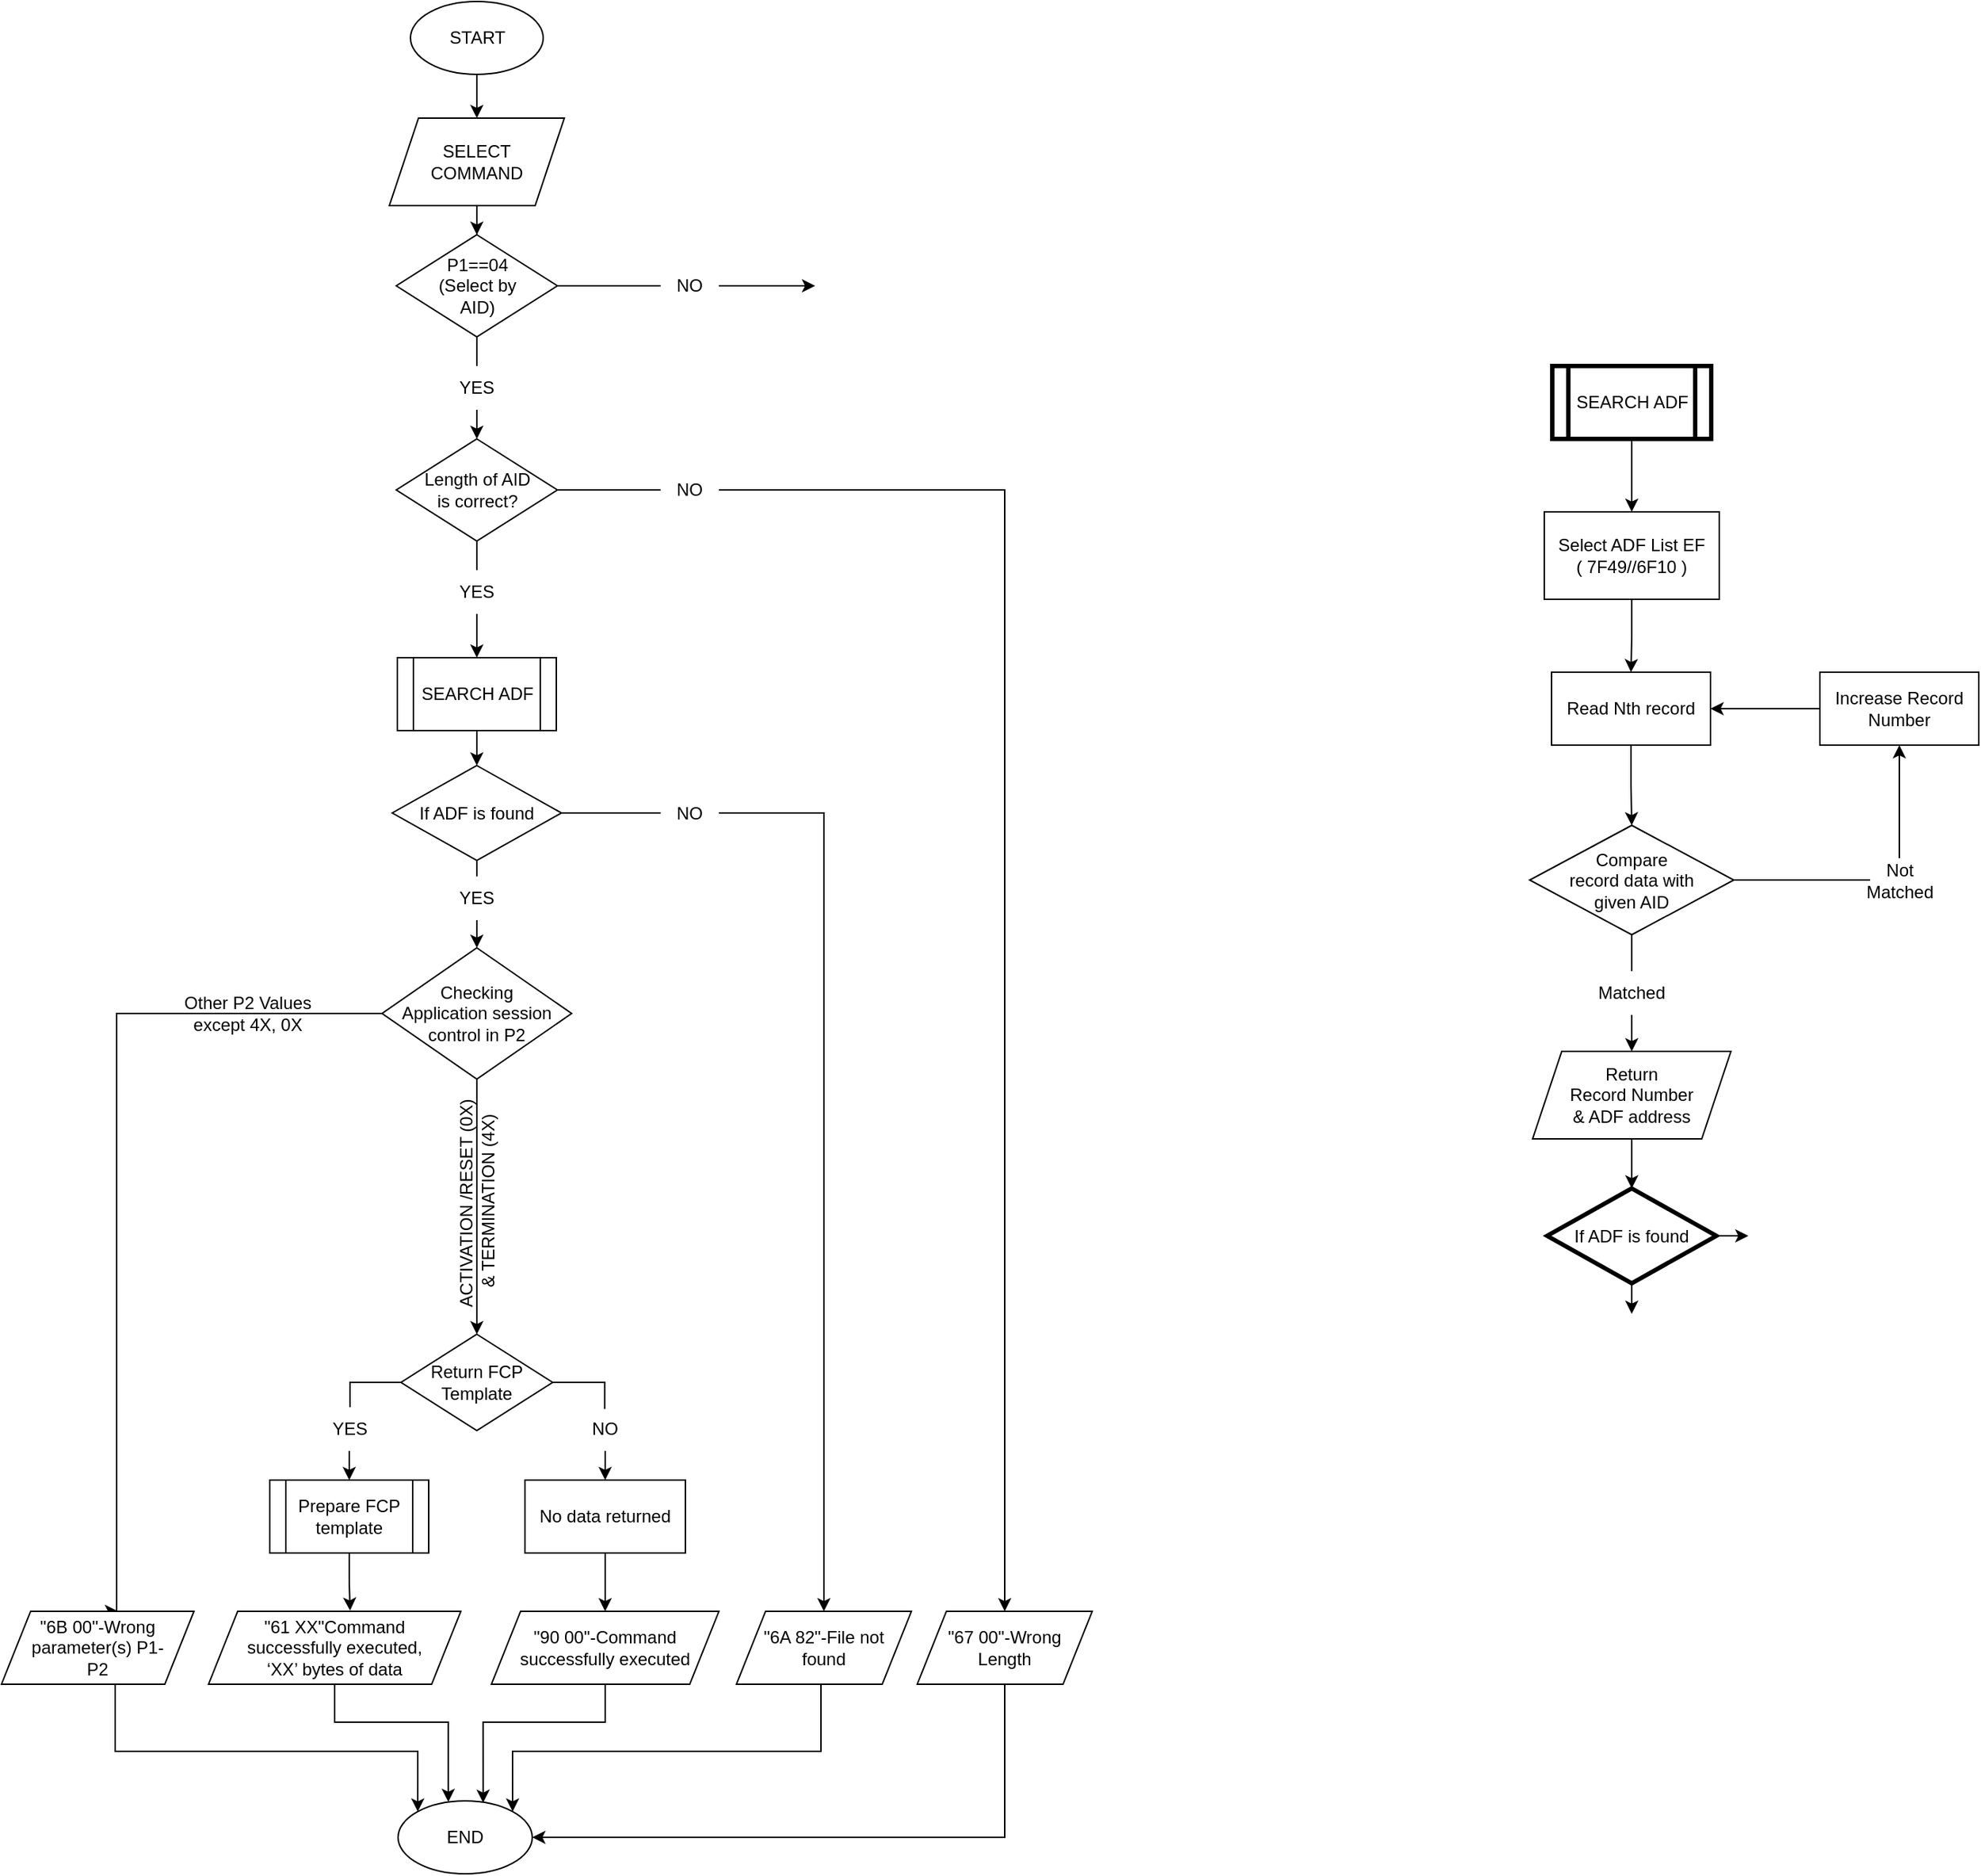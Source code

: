 <mxfile version="19.0.3" type="device"><diagram id="nEgp0w2Ic0SSfnAK01WF" name="Page-1"><mxGraphModel dx="1447" dy="922" grid="1" gridSize="10" guides="1" tooltips="1" connect="1" arrows="1" fold="1" page="1" pageScale="1" pageWidth="827" pageHeight="1169" math="0" shadow="0"><root><mxCell id="0"/><mxCell id="1" parent="0"/><mxCell id="VT4kuoqn8l7ak7kv-BWJ-1" style="edgeStyle=orthogonalEdgeStyle;rounded=0;orthogonalLoop=1;jettySize=auto;html=1;entryX=0.5;entryY=0;entryDx=0;entryDy=0;" parent="1" source="VT4kuoqn8l7ak7kv-BWJ-2" target="VT4kuoqn8l7ak7kv-BWJ-4" edge="1"><mxGeometry relative="1" as="geometry"/></mxCell><mxCell id="VT4kuoqn8l7ak7kv-BWJ-2" value="START" style="ellipse;whiteSpace=wrap;html=1;" parent="1" vertex="1"><mxGeometry x="382.5" y="20" width="91" height="50" as="geometry"/></mxCell><mxCell id="VT4kuoqn8l7ak7kv-BWJ-62" style="edgeStyle=orthogonalEdgeStyle;rounded=0;orthogonalLoop=1;jettySize=auto;html=1;entryX=0.5;entryY=0;entryDx=0;entryDy=0;fontFamily=Helvetica;fontSize=12;fontColor=#000000;" parent="1" source="VT4kuoqn8l7ak7kv-BWJ-4" target="VT4kuoqn8l7ak7kv-BWJ-12" edge="1"><mxGeometry relative="1" as="geometry"/></mxCell><mxCell id="VT4kuoqn8l7ak7kv-BWJ-4" value="SELECT COMMAND" style="shape=parallelogram;perimeter=parallelogramPerimeter;whiteSpace=wrap;html=1;fixedSize=1;spacing=7;" parent="1" vertex="1"><mxGeometry x="368" y="100" width="120" height="60" as="geometry"/></mxCell><mxCell id="VT4kuoqn8l7ak7kv-BWJ-52" style="edgeStyle=orthogonalEdgeStyle;rounded=0;orthogonalLoop=1;jettySize=auto;html=1;exitX=0.5;exitY=1;exitDx=0;exitDy=0;entryX=0;entryY=0.5;entryDx=0;entryDy=0;fontFamily=Helvetica;fontSize=12;fontColor=#000000;" parent="1" source="VT4kuoqn8l7ak7kv-BWJ-9" target="VT4kuoqn8l7ak7kv-BWJ-53" edge="1"><mxGeometry relative="1" as="geometry"><Array as="points"><mxPoint x="428" y="854"/><mxPoint x="428" y="854"/></Array></mxGeometry></mxCell><mxCell id="VT4kuoqn8l7ak7kv-BWJ-55" style="edgeStyle=orthogonalEdgeStyle;rounded=0;orthogonalLoop=1;jettySize=auto;html=1;fontFamily=Helvetica;fontSize=12;fontColor=#000000;" parent="1" source="VT4kuoqn8l7ak7kv-BWJ-9" edge="1"><mxGeometry relative="1" as="geometry"><mxPoint x="182" y="1124" as="targetPoint"/><Array as="points"><mxPoint x="181" y="714"/></Array></mxGeometry></mxCell><mxCell id="VT4kuoqn8l7ak7kv-BWJ-9" value="Checking Application session control in P2" style="rhombus;whiteSpace=wrap;html=1;fontFamily=Helvetica;fontSize=12;labelBackgroundColor=none;fontColor=default;spacing=12;" parent="1" vertex="1"><mxGeometry x="363" y="669" width="130" height="90" as="geometry"/></mxCell><mxCell id="VT4kuoqn8l7ak7kv-BWJ-10" style="edgeStyle=orthogonalEdgeStyle;rounded=0;orthogonalLoop=1;jettySize=auto;html=1;startArrow=none;" parent="1" source="VT4kuoqn8l7ak7kv-BWJ-13" edge="1"><mxGeometry relative="1" as="geometry"><mxPoint x="660" y="215" as="targetPoint"/><Array as="points"><mxPoint x="644" y="215"/></Array></mxGeometry></mxCell><mxCell id="VT4kuoqn8l7ak7kv-BWJ-60" style="edgeStyle=orthogonalEdgeStyle;rounded=0;orthogonalLoop=1;jettySize=auto;html=1;fontFamily=Helvetica;fontSize=12;fontColor=#000000;startArrow=none;exitX=0.5;exitY=1;exitDx=0;exitDy=0;" parent="1" source="VT4kuoqn8l7ak7kv-BWJ-15" edge="1"><mxGeometry relative="1" as="geometry"><Array as="points"/><mxPoint x="428" y="320" as="targetPoint"/></mxGeometry></mxCell><mxCell id="VT4kuoqn8l7ak7kv-BWJ-12" value="P1==04&lt;br&gt;(Select by&lt;br&gt;AID)" style="rhombus;whiteSpace=wrap;html=1;" parent="1" vertex="1"><mxGeometry x="372.75" y="180" width="110.5" height="70" as="geometry"/></mxCell><mxCell id="VT4kuoqn8l7ak7kv-BWJ-13" value="NO" style="text;html=1;strokeColor=none;fillColor=none;align=center;verticalAlign=middle;whiteSpace=wrap;rounded=0;" parent="1" vertex="1"><mxGeometry x="554" y="200" width="40" height="30" as="geometry"/></mxCell><mxCell id="VT4kuoqn8l7ak7kv-BWJ-14" value="" style="edgeStyle=orthogonalEdgeStyle;rounded=0;orthogonalLoop=1;jettySize=auto;html=1;endArrow=none;exitX=1;exitY=0.5;exitDx=0;exitDy=0;" parent="1" source="VT4kuoqn8l7ak7kv-BWJ-12" target="VT4kuoqn8l7ak7kv-BWJ-13" edge="1"><mxGeometry relative="1" as="geometry"><mxPoint x="643" y="175" as="targetPoint"/><mxPoint x="495" y="160" as="sourcePoint"/><Array as="points"/></mxGeometry></mxCell><mxCell id="ElChQd2Q-QQv71VS7G4M-9" style="edgeStyle=orthogonalEdgeStyle;rounded=0;orthogonalLoop=1;jettySize=auto;html=1;exitX=0.5;exitY=1;exitDx=0;exitDy=0;entryX=0.5;entryY=0;entryDx=0;entryDy=0;fontFamily=Helvetica;fontSize=12;fontColor=default;startArrow=none;" parent="1" source="ElChQd2Q-QQv71VS7G4M-18" target="VT4kuoqn8l7ak7kv-BWJ-34" edge="1"><mxGeometry relative="1" as="geometry"><mxPoint x="516" y="1034" as="sourcePoint"/></mxGeometry></mxCell><mxCell id="VT4kuoqn8l7ak7kv-BWJ-27" value="Return FCP Template" style="rhombus;whiteSpace=wrap;html=1;rounded=0;" parent="1" vertex="1"><mxGeometry x="376" y="934" width="104" height="66" as="geometry"/></mxCell><mxCell id="VT4kuoqn8l7ak7kv-BWJ-33" style="edgeStyle=orthogonalEdgeStyle;rounded=0;orthogonalLoop=1;jettySize=auto;html=1;entryX=0.5;entryY=0;entryDx=0;entryDy=0;" parent="1" source="VT4kuoqn8l7ak7kv-BWJ-34" target="VT4kuoqn8l7ak7kv-BWJ-36" edge="1"><mxGeometry relative="1" as="geometry"><mxPoint x="498" y="1179" as="targetPoint"/><Array as="points"/></mxGeometry></mxCell><mxCell id="VT4kuoqn8l7ak7kv-BWJ-34" value="No data returned" style="rounded=0;whiteSpace=wrap;html=1;" parent="1" vertex="1"><mxGeometry x="461" y="1034" width="110" height="50" as="geometry"/></mxCell><mxCell id="VT4kuoqn8l7ak7kv-BWJ-35" style="edgeStyle=orthogonalEdgeStyle;rounded=0;orthogonalLoop=1;jettySize=auto;html=1;entryX=0.634;entryY=0.026;entryDx=0;entryDy=0;entryPerimeter=0;" parent="1" source="VT4kuoqn8l7ak7kv-BWJ-36" target="VT4kuoqn8l7ak7kv-BWJ-40" edge="1"><mxGeometry relative="1" as="geometry"><Array as="points"><mxPoint x="516" y="1200"/><mxPoint x="432" y="1200"/></Array></mxGeometry></mxCell><mxCell id="VT4kuoqn8l7ak7kv-BWJ-36" value="&quot;90 00&quot;-&lt;span style=&quot;font-size: 12px; text-align: left;&quot;&gt;Command successfully executed&lt;/span&gt;" style="shape=parallelogram;perimeter=parallelogramPerimeter;whiteSpace=wrap;html=1;fixedSize=1;spacing=7;fontFamily=Helvetica;fontSize=12;labelBackgroundColor=none;fontColor=#000000;" parent="1" vertex="1"><mxGeometry x="438" y="1124" width="156" height="50" as="geometry"/></mxCell><mxCell id="VT4kuoqn8l7ak7kv-BWJ-38" style="edgeStyle=orthogonalEdgeStyle;rounded=0;orthogonalLoop=1;jettySize=auto;html=1;entryX=0.374;entryY=0.014;entryDx=0;entryDy=0;entryPerimeter=0;" parent="1" source="VT4kuoqn8l7ak7kv-BWJ-39" target="VT4kuoqn8l7ak7kv-BWJ-40" edge="1"><mxGeometry relative="1" as="geometry"><Array as="points"><mxPoint x="330" y="1200"/><mxPoint x="408" y="1200"/></Array></mxGeometry></mxCell><mxCell id="VT4kuoqn8l7ak7kv-BWJ-39" value="&quot;61 XX&quot;&lt;span style=&quot;font-size: 12px; text-align: left;&quot;&gt;Command successfully executed, ‘XX’ bytes of data&lt;/span&gt;" style="shape=parallelogram;perimeter=parallelogramPerimeter;whiteSpace=wrap;html=1;fixedSize=1;spacing=23;fontFamily=Helvetica;fontSize=12;labelBackgroundColor=none;fontColor=#000000;" parent="1" vertex="1"><mxGeometry x="244" y="1124" width="173" height="50" as="geometry"/></mxCell><mxCell id="VT4kuoqn8l7ak7kv-BWJ-40" value="END" style="ellipse;whiteSpace=wrap;html=1;" parent="1" vertex="1"><mxGeometry x="374" y="1254" width="92" height="50" as="geometry"/></mxCell><mxCell id="VT4kuoqn8l7ak7kv-BWJ-43" style="edgeStyle=orthogonalEdgeStyle;rounded=0;orthogonalLoop=1;jettySize=auto;html=1;exitX=1;exitY=0.5;exitDx=0;exitDy=0;startArrow=none;" parent="1" source="VT4kuoqn8l7ak7kv-BWJ-48" target="VT4kuoqn8l7ak7kv-BWJ-47" edge="1"><mxGeometry relative="1" as="geometry"><mxPoint x="804" y="562" as="targetPoint"/></mxGeometry></mxCell><mxCell id="ElChQd2Q-QQv71VS7G4M-1" style="edgeStyle=orthogonalEdgeStyle;rounded=0;orthogonalLoop=1;jettySize=auto;html=1;exitX=0.5;exitY=1;exitDx=0;exitDy=0;startArrow=none;entryX=0.5;entryY=0;entryDx=0;entryDy=0;" parent="1" source="VT4kuoqn8l7ak7kv-BWJ-51" target="VT4kuoqn8l7ak7kv-BWJ-9" edge="1"><mxGeometry relative="1" as="geometry"><mxPoint x="428" y="674" as="targetPoint"/><Array as="points"/></mxGeometry></mxCell><mxCell id="VT4kuoqn8l7ak7kv-BWJ-45" value="If ADF is found" style="rhombus;whiteSpace=wrap;html=1;" parent="1" vertex="1"><mxGeometry x="370" y="544" width="116" height="65" as="geometry"/></mxCell><mxCell id="VT4kuoqn8l7ak7kv-BWJ-46" style="edgeStyle=orthogonalEdgeStyle;rounded=0;orthogonalLoop=1;jettySize=auto;html=1;entryX=1;entryY=0;entryDx=0;entryDy=0;" parent="1" source="VT4kuoqn8l7ak7kv-BWJ-47" target="VT4kuoqn8l7ak7kv-BWJ-40" edge="1"><mxGeometry relative="1" as="geometry"><mxPoint x="645.0" y="1334" as="targetPoint"/><Array as="points"><mxPoint x="664" y="1220"/><mxPoint x="453" y="1220"/></Array></mxGeometry></mxCell><mxCell id="VT4kuoqn8l7ak7kv-BWJ-47" value="&quot;6A 82&quot;-&lt;span style=&quot;font-size: 12px; text-align: left;&quot;&gt;File not found&lt;/span&gt;" style="shape=parallelogram;perimeter=parallelogramPerimeter;whiteSpace=wrap;html=1;fixedSize=1;spacing=7;fontFamily=Helvetica;fontSize=12;labelBackgroundColor=none;fontColor=#000000;" parent="1" vertex="1"><mxGeometry x="606" y="1124" width="120" height="50" as="geometry"/></mxCell><mxCell id="VT4kuoqn8l7ak7kv-BWJ-48" value="NO" style="text;html=1;strokeColor=none;fillColor=none;align=center;verticalAlign=middle;whiteSpace=wrap;rounded=0;" parent="1" vertex="1"><mxGeometry x="554" y="561.5" width="40" height="30" as="geometry"/></mxCell><mxCell id="VT4kuoqn8l7ak7kv-BWJ-49" value="" style="edgeStyle=orthogonalEdgeStyle;rounded=0;orthogonalLoop=1;jettySize=auto;html=1;exitX=1;exitY=0.5;exitDx=0;exitDy=0;endArrow=none;entryX=0;entryY=0.5;entryDx=0;entryDy=0;" parent="1" source="VT4kuoqn8l7ak7kv-BWJ-45" target="VT4kuoqn8l7ak7kv-BWJ-48" edge="1"><mxGeometry relative="1" as="geometry"><mxPoint x="506" y="574" as="targetPoint"/><mxPoint x="722" y="561.5" as="sourcePoint"/></mxGeometry></mxCell><mxCell id="VT4kuoqn8l7ak7kv-BWJ-53" value="ACTIVATION /RESET (0X)&lt;br&gt;&amp;nbsp;&amp;amp; TERMINATION (4X)" style="text;html=1;strokeColor=none;fillColor=none;align=center;verticalAlign=middle;whiteSpace=wrap;rounded=0;labelBackgroundColor=none;fontFamily=Helvetica;fontSize=12;fontColor=#000000;spacing=18;spacingLeft=0;spacingBottom=0;spacingTop=0;rotation=270;" parent="1" vertex="1"><mxGeometry x="338" y="834" width="180" height="20" as="geometry"/></mxCell><mxCell id="VT4kuoqn8l7ak7kv-BWJ-58" style="edgeStyle=orthogonalEdgeStyle;rounded=0;orthogonalLoop=1;jettySize=auto;html=1;entryX=0;entryY=0;entryDx=0;entryDy=0;fontFamily=Helvetica;fontSize=12;fontColor=#000000;" parent="1" source="VT4kuoqn8l7ak7kv-BWJ-56" target="VT4kuoqn8l7ak7kv-BWJ-40" edge="1"><mxGeometry relative="1" as="geometry"><Array as="points"><mxPoint x="180" y="1220"/><mxPoint x="387" y="1220"/></Array></mxGeometry></mxCell><mxCell id="VT4kuoqn8l7ak7kv-BWJ-56" value="&quot;6B 00&quot;-&lt;span style=&quot;font-size: 12px; text-align: left;&quot;&gt;Wrong parameter(s) P1-P2&lt;/span&gt;" style="shape=parallelogram;perimeter=parallelogramPerimeter;whiteSpace=wrap;html=1;fixedSize=1;spacing=16;fontFamily=Helvetica;fontSize=12;labelBackgroundColor=none;fontColor=#000000;" parent="1" vertex="1"><mxGeometry x="102" y="1124" width="132" height="50" as="geometry"/></mxCell><mxCell id="VT4kuoqn8l7ak7kv-BWJ-15" value="YES" style="text;html=1;strokeColor=none;fillColor=none;align=center;verticalAlign=middle;whiteSpace=wrap;rounded=0;" parent="1" vertex="1"><mxGeometry x="408" y="270" width="40" height="30" as="geometry"/></mxCell><mxCell id="VT4kuoqn8l7ak7kv-BWJ-61" value="" style="edgeStyle=orthogonalEdgeStyle;rounded=0;orthogonalLoop=1;jettySize=auto;html=1;entryX=0.5;entryY=0;entryDx=0;entryDy=0;fontFamily=Helvetica;fontSize=12;fontColor=#000000;endArrow=none;exitX=0.5;exitY=1;exitDx=0;exitDy=0;" parent="1" source="VT4kuoqn8l7ak7kv-BWJ-12" target="VT4kuoqn8l7ak7kv-BWJ-15" edge="1"><mxGeometry relative="1" as="geometry"><mxPoint x="427" y="190" as="sourcePoint"/><mxPoint x="427" y="210" as="targetPoint"/><Array as="points"/></mxGeometry></mxCell><mxCell id="VT4kuoqn8l7ak7kv-BWJ-51" value="YES" style="text;html=1;strokeColor=none;fillColor=none;align=center;verticalAlign=middle;whiteSpace=wrap;rounded=0;" parent="1" vertex="1"><mxGeometry x="408" y="620" width="40" height="30" as="geometry"/></mxCell><mxCell id="ElChQd2Q-QQv71VS7G4M-2" value="" style="edgeStyle=orthogonalEdgeStyle;rounded=0;orthogonalLoop=1;jettySize=auto;html=1;exitX=0.5;exitY=1;exitDx=0;exitDy=0;endArrow=none;entryX=0.5;entryY=0;entryDx=0;entryDy=0;" parent="1" source="VT4kuoqn8l7ak7kv-BWJ-45" target="VT4kuoqn8l7ak7kv-BWJ-51" edge="1"><mxGeometry relative="1" as="geometry"><mxPoint x="428" y="609.0" as="sourcePoint"/><mxPoint x="428" y="664" as="targetPoint"/><Array as="points"><mxPoint x="428" y="614"/><mxPoint x="428" y="614"/></Array></mxGeometry></mxCell><mxCell id="ElChQd2Q-QQv71VS7G4M-7" value="Other P2 Values except 4X, 0X" style="text;html=1;strokeColor=none;fillColor=none;align=center;verticalAlign=middle;whiteSpace=wrap;rounded=0;labelBackgroundColor=none;fontFamily=Helvetica;fontSize=12;fontColor=#000000;spacing=30;spacingLeft=0;spacingBottom=0;spacingTop=0;rotation=0;" parent="1" vertex="1"><mxGeometry x="180.5" y="704" width="180" height="20" as="geometry"/></mxCell><mxCell id="ElChQd2Q-QQv71VS7G4M-10" value="" style="edgeStyle=orthogonalEdgeStyle;rounded=0;orthogonalLoop=1;jettySize=auto;html=1;exitX=1;exitY=0.5;exitDx=0;exitDy=0;entryX=0.492;entryY=0.041;entryDx=0;entryDy=0;fontFamily=Helvetica;fontSize=12;fontColor=default;endArrow=none;entryPerimeter=0;" parent="1" source="VT4kuoqn8l7ak7kv-BWJ-27" target="ElChQd2Q-QQv71VS7G4M-18" edge="1"><mxGeometry relative="1" as="geometry"><mxPoint x="478" y="964" as="sourcePoint"/><mxPoint x="503" y="1004" as="targetPoint"/><Array as="points"><mxPoint x="516" y="967"/></Array></mxGeometry></mxCell><mxCell id="ElChQd2Q-QQv71VS7G4M-15" style="edgeStyle=orthogonalEdgeStyle;rounded=0;orthogonalLoop=1;jettySize=auto;html=1;entryX=0.5;entryY=0;entryDx=0;entryDy=0;fontFamily=Helvetica;fontSize=12;fontColor=default;exitX=0.5;exitY=1;exitDx=0;exitDy=0;" parent="1" source="ElChQd2Q-QQv71VS7G4M-19" target="ElChQd2Q-QQv71VS7G4M-14" edge="1"><mxGeometry relative="1" as="geometry"><mxPoint x="340.5" y="1034" as="sourcePoint"/></mxGeometry></mxCell><mxCell id="ElChQd2Q-QQv71VS7G4M-12" value="" style="edgeStyle=orthogonalEdgeStyle;rounded=0;orthogonalLoop=1;jettySize=auto;html=1;fontFamily=Helvetica;fontSize=12;fontColor=default;endArrow=none;entryX=0.509;entryY=0.001;entryDx=0;entryDy=0;entryPerimeter=0;exitX=0;exitY=0.5;exitDx=0;exitDy=0;" parent="1" source="VT4kuoqn8l7ak7kv-BWJ-27" target="ElChQd2Q-QQv71VS7G4M-19" edge="1"><mxGeometry relative="1" as="geometry"><mxPoint x="378" y="964.0" as="sourcePoint"/><mxPoint x="340.5" y="1004" as="targetPoint"/><Array as="points"><mxPoint x="341" y="967"/><mxPoint x="341" y="984"/></Array></mxGeometry></mxCell><mxCell id="ElChQd2Q-QQv71VS7G4M-17" style="edgeStyle=orthogonalEdgeStyle;rounded=0;orthogonalLoop=1;jettySize=auto;html=1;entryX=0.561;entryY=-0.009;entryDx=0;entryDy=0;entryPerimeter=0;fontFamily=Helvetica;fontSize=12;fontColor=default;" parent="1" source="ElChQd2Q-QQv71VS7G4M-14" target="VT4kuoqn8l7ak7kv-BWJ-39" edge="1"><mxGeometry relative="1" as="geometry"/></mxCell><mxCell id="ElChQd2Q-QQv71VS7G4M-14" value="&lt;span style=&quot;&quot;&gt;Prepare FCP template&lt;/span&gt;" style="shape=process;whiteSpace=wrap;html=1;backgroundOutline=1;labelBackgroundColor=none;fontFamily=Helvetica;fontSize=12;fontColor=default;" parent="1" vertex="1"><mxGeometry x="286" y="1034" width="109" height="50" as="geometry"/></mxCell><mxCell id="ElChQd2Q-QQv71VS7G4M-18" value="NO" style="text;html=1;strokeColor=none;fillColor=none;align=center;verticalAlign=middle;whiteSpace=wrap;rounded=0;" parent="1" vertex="1"><mxGeometry x="496" y="984" width="40" height="30" as="geometry"/></mxCell><mxCell id="ElChQd2Q-QQv71VS7G4M-19" value="YES" style="text;html=1;strokeColor=none;fillColor=none;align=center;verticalAlign=middle;whiteSpace=wrap;rounded=0;" parent="1" vertex="1"><mxGeometry x="320.5" y="984" width="40" height="30" as="geometry"/></mxCell><mxCell id="ElChQd2Q-QQv71VS7G4M-24" style="edgeStyle=orthogonalEdgeStyle;rounded=0;orthogonalLoop=1;jettySize=auto;html=1;entryX=0.5;entryY=0;entryDx=0;entryDy=0;fontFamily=Helvetica;fontSize=12;fontColor=default;" parent="1" source="ElChQd2Q-QQv71VS7G4M-23" target="VT4kuoqn8l7ak7kv-BWJ-45" edge="1"><mxGeometry relative="1" as="geometry"/></mxCell><mxCell id="ElChQd2Q-QQv71VS7G4M-23" value="SEARCH ADF" style="shape=process;whiteSpace=wrap;html=1;backgroundOutline=1;labelBackgroundColor=none;fontFamily=Helvetica;fontSize=12;fontColor=default;" parent="1" vertex="1"><mxGeometry x="373.5" y="470" width="109" height="50" as="geometry"/></mxCell><mxCell id="FKVt27_JGR-R51I-uRSA-13" style="edgeStyle=orthogonalEdgeStyle;rounded=0;orthogonalLoop=1;jettySize=auto;html=1;exitX=0.5;exitY=1;exitDx=0;exitDy=0;entryX=0.5;entryY=0;entryDx=0;entryDy=0;fontColor=#000000;startArrow=none;" parent="1" source="FKVt27_JGR-R51I-uRSA-9" target="ElChQd2Q-QQv71VS7G4M-23" edge="1"><mxGeometry relative="1" as="geometry"/></mxCell><mxCell id="FKVt27_JGR-R51I-uRSA-16" style="edgeStyle=orthogonalEdgeStyle;rounded=0;orthogonalLoop=1;jettySize=auto;html=1;entryX=0.5;entryY=0;entryDx=0;entryDy=0;fontColor=#000000;startArrow=none;" parent="1" source="FKVt27_JGR-R51I-uRSA-17" target="FKVt27_JGR-R51I-uRSA-15" edge="1"><mxGeometry relative="1" as="geometry"/></mxCell><mxCell id="FKVt27_JGR-R51I-uRSA-7" value="Length of AID&lt;br&gt;is correct?" style="rhombus;whiteSpace=wrap;html=1;" parent="1" vertex="1"><mxGeometry x="372.75" y="320" width="110.5" height="70" as="geometry"/></mxCell><mxCell id="FKVt27_JGR-R51I-uRSA-9" value="YES" style="text;html=1;strokeColor=none;fillColor=none;align=center;verticalAlign=middle;whiteSpace=wrap;rounded=0;" parent="1" vertex="1"><mxGeometry x="408" y="410" width="40" height="30" as="geometry"/></mxCell><mxCell id="FKVt27_JGR-R51I-uRSA-14" value="" style="edgeStyle=orthogonalEdgeStyle;rounded=0;orthogonalLoop=1;jettySize=auto;html=1;exitX=0.5;exitY=1;exitDx=0;exitDy=0;entryX=0.5;entryY=0;entryDx=0;entryDy=0;fontColor=#000000;endArrow=none;" parent="1" source="FKVt27_JGR-R51I-uRSA-7" target="FKVt27_JGR-R51I-uRSA-9" edge="1"><mxGeometry relative="1" as="geometry"><mxPoint x="428.0" y="390.0" as="sourcePoint"/><mxPoint x="428" y="470" as="targetPoint"/></mxGeometry></mxCell><mxCell id="FKVt27_JGR-R51I-uRSA-19" style="edgeStyle=orthogonalEdgeStyle;rounded=0;orthogonalLoop=1;jettySize=auto;html=1;entryX=1;entryY=0.5;entryDx=0;entryDy=0;fontColor=#000000;" parent="1" source="FKVt27_JGR-R51I-uRSA-15" target="VT4kuoqn8l7ak7kv-BWJ-40" edge="1"><mxGeometry relative="1" as="geometry"><Array as="points"><mxPoint x="790" y="1279"/></Array></mxGeometry></mxCell><mxCell id="FKVt27_JGR-R51I-uRSA-15" value="&lt;div style=&quot;&quot;&gt;&lt;span style=&quot;background-color: initial;&quot;&gt;&quot;67 00&quot;-Wrong Length&lt;/span&gt;&lt;/div&gt;" style="shape=parallelogram;perimeter=parallelogramPerimeter;whiteSpace=wrap;html=1;fixedSize=1;spacing=7;fontFamily=Helvetica;fontSize=12;labelBackgroundColor=none;fontColor=#000000;align=center;" parent="1" vertex="1"><mxGeometry x="730" y="1124" width="120" height="50" as="geometry"/></mxCell><mxCell id="FKVt27_JGR-R51I-uRSA-17" value="NO" style="text;html=1;strokeColor=none;fillColor=none;align=center;verticalAlign=middle;whiteSpace=wrap;rounded=0;" parent="1" vertex="1"><mxGeometry x="554" y="340" width="40" height="30" as="geometry"/></mxCell><mxCell id="FKVt27_JGR-R51I-uRSA-18" value="" style="edgeStyle=orthogonalEdgeStyle;rounded=0;orthogonalLoop=1;jettySize=auto;html=1;entryX=0;entryY=0.5;entryDx=0;entryDy=0;fontColor=#000000;endArrow=none;" parent="1" source="FKVt27_JGR-R51I-uRSA-7" target="FKVt27_JGR-R51I-uRSA-17" edge="1"><mxGeometry relative="1" as="geometry"><mxPoint x="483.25" y="355" as="sourcePoint"/><mxPoint x="800.0" y="1124" as="targetPoint"/></mxGeometry></mxCell><mxCell id="FKVt27_JGR-R51I-uRSA-23" style="edgeStyle=orthogonalEdgeStyle;rounded=0;orthogonalLoop=1;jettySize=auto;html=1;entryX=0.5;entryY=0;entryDx=0;entryDy=0;fontColor=#000000;" parent="1" source="FKVt27_JGR-R51I-uRSA-21" target="FKVt27_JGR-R51I-uRSA-22" edge="1"><mxGeometry relative="1" as="geometry"/></mxCell><mxCell id="FKVt27_JGR-R51I-uRSA-21" value="Read Nth record" style="rounded=0;whiteSpace=wrap;html=1;labelBackgroundColor=none;fontColor=#000000;" parent="1" vertex="1"><mxGeometry x="1165" y="480" width="109" height="50" as="geometry"/></mxCell><mxCell id="FKVt27_JGR-R51I-uRSA-24" style="edgeStyle=orthogonalEdgeStyle;rounded=0;orthogonalLoop=1;jettySize=auto;html=1;fontColor=#000000;entryX=0.5;entryY=0;entryDx=0;entryDy=0;startArrow=none;" parent="1" source="FKVt27_JGR-R51I-uRSA-27" target="FKVt27_JGR-R51I-uRSA-39" edge="1"><mxGeometry relative="1" as="geometry"><mxPoint x="1220" y="740" as="targetPoint"/></mxGeometry></mxCell><mxCell id="FKVt27_JGR-R51I-uRSA-35" style="edgeStyle=orthogonalEdgeStyle;rounded=0;orthogonalLoop=1;jettySize=auto;html=1;entryX=0.5;entryY=1;entryDx=0;entryDy=0;fontColor=#000000;startArrow=none;" parent="1" source="FKVt27_JGR-R51I-uRSA-34" target="FKVt27_JGR-R51I-uRSA-33" edge="1"><mxGeometry relative="1" as="geometry"/></mxCell><mxCell id="FKVt27_JGR-R51I-uRSA-22" value="Compare&lt;br&gt;record data with&lt;br&gt;given AID" style="rhombus;whiteSpace=wrap;html=1;labelBackgroundColor=none;fontColor=#000000;spacingBottom=0;" parent="1" vertex="1"><mxGeometry x="1150" y="585" width="140" height="75" as="geometry"/></mxCell><mxCell id="FKVt27_JGR-R51I-uRSA-27" value="Matched" style="text;html=1;strokeColor=none;fillColor=none;align=center;verticalAlign=middle;whiteSpace=wrap;rounded=0;" parent="1" vertex="1"><mxGeometry x="1200" y="685" width="40" height="30" as="geometry"/></mxCell><mxCell id="FKVt27_JGR-R51I-uRSA-28" value="" style="edgeStyle=orthogonalEdgeStyle;rounded=0;orthogonalLoop=1;jettySize=auto;html=1;fontColor=#000000;entryX=0.5;entryY=0;entryDx=0;entryDy=0;endArrow=none;" parent="1" source="FKVt27_JGR-R51I-uRSA-22" target="FKVt27_JGR-R51I-uRSA-27" edge="1"><mxGeometry relative="1" as="geometry"><mxPoint x="1220" y="745" as="targetPoint"/><mxPoint x="1220" y="655" as="sourcePoint"/></mxGeometry></mxCell><mxCell id="FKVt27_JGR-R51I-uRSA-37" style="edgeStyle=orthogonalEdgeStyle;rounded=0;orthogonalLoop=1;jettySize=auto;html=1;fontColor=#000000;entryX=1;entryY=0.5;entryDx=0;entryDy=0;" parent="1" source="FKVt27_JGR-R51I-uRSA-33" target="FKVt27_JGR-R51I-uRSA-21" edge="1"><mxGeometry relative="1" as="geometry"/></mxCell><mxCell id="FKVt27_JGR-R51I-uRSA-33" value="Increase Record Number" style="rounded=0;whiteSpace=wrap;html=1;labelBackgroundColor=none;fontColor=#000000;" parent="1" vertex="1"><mxGeometry x="1349" y="480" width="109" height="50" as="geometry"/></mxCell><mxCell id="FKVt27_JGR-R51I-uRSA-34" value="Not Matched" style="text;html=1;strokeColor=none;fillColor=none;align=center;verticalAlign=middle;whiteSpace=wrap;rounded=0;" parent="1" vertex="1"><mxGeometry x="1383.5" y="607.5" width="40" height="30" as="geometry"/></mxCell><mxCell id="FKVt27_JGR-R51I-uRSA-36" value="" style="edgeStyle=orthogonalEdgeStyle;rounded=0;orthogonalLoop=1;jettySize=auto;html=1;entryX=0;entryY=0.5;entryDx=0;entryDy=0;fontColor=#000000;endArrow=none;" parent="1" source="FKVt27_JGR-R51I-uRSA-22" target="FKVt27_JGR-R51I-uRSA-34" edge="1"><mxGeometry relative="1" as="geometry"><mxPoint x="1290" y="620" as="sourcePoint"/><mxPoint x="1403.5" y="530" as="targetPoint"/></mxGeometry></mxCell><mxCell id="FKVt27_JGR-R51I-uRSA-40" style="edgeStyle=orthogonalEdgeStyle;rounded=0;orthogonalLoop=1;jettySize=auto;html=1;entryX=0.5;entryY=0;entryDx=0;entryDy=0;fontColor=#000000;" parent="1" source="FKVt27_JGR-R51I-uRSA-39" target="FKVt27_JGR-R51I-uRSA-47" edge="1"><mxGeometry relative="1" as="geometry"><mxPoint x="1220.0" y="834" as="targetPoint"/></mxGeometry></mxCell><mxCell id="FKVt27_JGR-R51I-uRSA-39" value="Return&lt;br&gt;Record Number&lt;br&gt;&amp;amp; ADF address" style="shape=parallelogram;perimeter=parallelogramPerimeter;whiteSpace=wrap;html=1;fixedSize=1;spacing=7;" parent="1" vertex="1"><mxGeometry x="1152" y="740" width="136" height="60" as="geometry"/></mxCell><mxCell id="FKVt27_JGR-R51I-uRSA-43" style="edgeStyle=orthogonalEdgeStyle;rounded=0;orthogonalLoop=1;jettySize=auto;html=1;entryX=0.5;entryY=0;entryDx=0;entryDy=0;fontColor=#000000;" parent="1" source="FKVt27_JGR-R51I-uRSA-41" target="FKVt27_JGR-R51I-uRSA-42" edge="1"><mxGeometry relative="1" as="geometry"/></mxCell><mxCell id="FKVt27_JGR-R51I-uRSA-41" value="SEARCH ADF" style="shape=process;whiteSpace=wrap;html=1;backgroundOutline=1;labelBackgroundColor=none;fontFamily=Helvetica;fontSize=12;fontColor=default;strokeWidth=3;" parent="1" vertex="1"><mxGeometry x="1165.5" y="270" width="109" height="50" as="geometry"/></mxCell><mxCell id="FKVt27_JGR-R51I-uRSA-44" style="edgeStyle=orthogonalEdgeStyle;rounded=0;orthogonalLoop=1;jettySize=auto;html=1;entryX=0.5;entryY=0;entryDx=0;entryDy=0;fontColor=#000000;" parent="1" source="FKVt27_JGR-R51I-uRSA-42" target="FKVt27_JGR-R51I-uRSA-21" edge="1"><mxGeometry relative="1" as="geometry"/></mxCell><mxCell id="FKVt27_JGR-R51I-uRSA-42" value="Select ADF List EF&lt;br&gt;( 7F49//6F10 )" style="rounded=0;whiteSpace=wrap;html=1;labelBackgroundColor=none;fontColor=#000000;" parent="1" vertex="1"><mxGeometry x="1160" y="370" width="120" height="60" as="geometry"/></mxCell><mxCell id="EgR1iKFz-E6NPuhj_zMd-2" style="edgeStyle=orthogonalEdgeStyle;rounded=0;orthogonalLoop=1;jettySize=auto;html=1;" edge="1" parent="1" source="FKVt27_JGR-R51I-uRSA-47"><mxGeometry relative="1" as="geometry"><mxPoint x="1220" y="920" as="targetPoint"/></mxGeometry></mxCell><mxCell id="EgR1iKFz-E6NPuhj_zMd-5" style="edgeStyle=orthogonalEdgeStyle;rounded=0;orthogonalLoop=1;jettySize=auto;html=1;" edge="1" parent="1" source="FKVt27_JGR-R51I-uRSA-47"><mxGeometry relative="1" as="geometry"><mxPoint x="1300" y="866.5" as="targetPoint"/></mxGeometry></mxCell><mxCell id="FKVt27_JGR-R51I-uRSA-47" value="If ADF is found" style="rhombus;whiteSpace=wrap;html=1;strokeWidth=3;" parent="1" vertex="1"><mxGeometry x="1162" y="834" width="116" height="65" as="geometry"/></mxCell></root></mxGraphModel></diagram></mxfile>